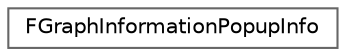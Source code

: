 digraph "Graphical Class Hierarchy"
{
 // INTERACTIVE_SVG=YES
 // LATEX_PDF_SIZE
  bgcolor="transparent";
  edge [fontname=Helvetica,fontsize=10,labelfontname=Helvetica,labelfontsize=10];
  node [fontname=Helvetica,fontsize=10,shape=box,height=0.2,width=0.4];
  rankdir="LR";
  Node0 [id="Node000000",label="FGraphInformationPopupInfo",height=0.2,width=0.4,color="grey40", fillcolor="white", style="filled",URL="$dd/d43/structFGraphInformationPopupInfo.html",tooltip=" "];
}
